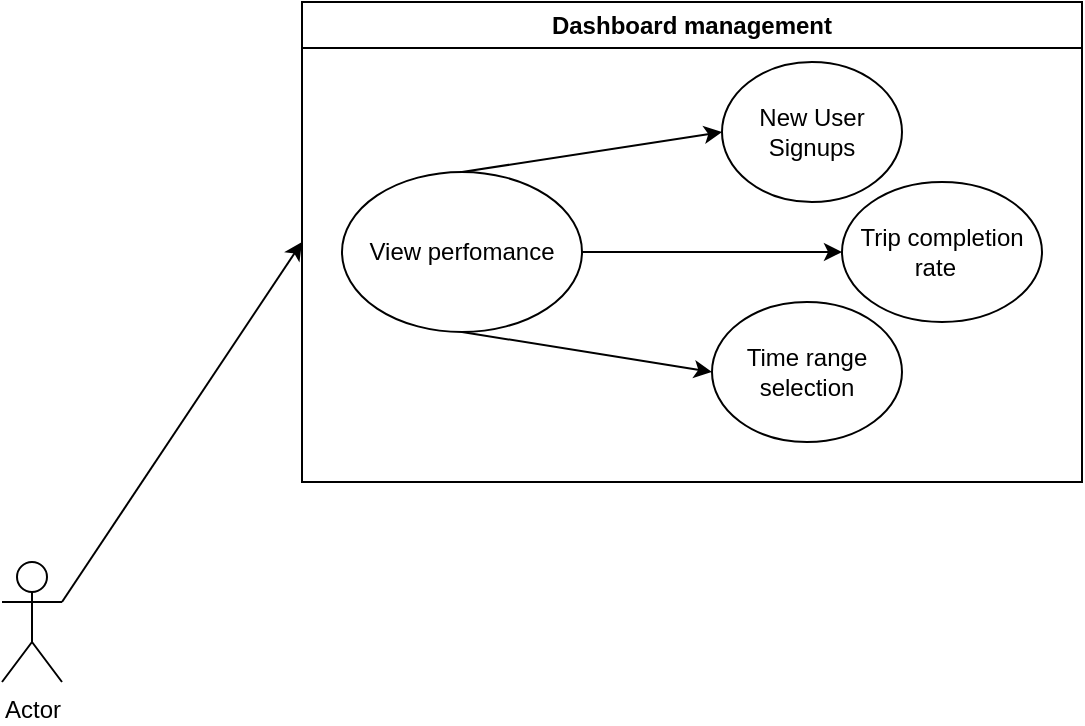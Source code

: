 <mxfile version="25.0.3">
  <diagram name="Page-1" id="Ni3STs8H5t0OCze935WN">
    <mxGraphModel dx="1434" dy="788" grid="1" gridSize="10" guides="1" tooltips="1" connect="1" arrows="1" fold="1" page="1" pageScale="1" pageWidth="850" pageHeight="1100" math="0" shadow="0">
      <root>
        <mxCell id="0" />
        <mxCell id="1" parent="0" />
        <mxCell id="f48hS4eL3U9dTgndGjm5-1" value="Actor" style="shape=umlActor;verticalLabelPosition=bottom;verticalAlign=top;html=1;outlineConnect=0;" vertex="1" parent="1">
          <mxGeometry x="120" y="300" width="30" height="60" as="geometry" />
        </mxCell>
        <mxCell id="f48hS4eL3U9dTgndGjm5-2" value="" style="endArrow=classic;html=1;rounded=0;entryX=0;entryY=0.5;entryDx=0;entryDy=0;" edge="1" parent="1" target="f48hS4eL3U9dTgndGjm5-3">
          <mxGeometry width="50" height="50" relative="1" as="geometry">
            <mxPoint x="150" y="320" as="sourcePoint" />
            <mxPoint x="240" y="240" as="targetPoint" />
          </mxGeometry>
        </mxCell>
        <mxCell id="f48hS4eL3U9dTgndGjm5-3" value="Dashboard management" style="swimlane;whiteSpace=wrap;html=1;" vertex="1" parent="1">
          <mxGeometry x="270" y="20" width="390" height="240" as="geometry" />
        </mxCell>
        <mxCell id="f48hS4eL3U9dTgndGjm5-4" value="View perfomance" style="ellipse;whiteSpace=wrap;html=1;" vertex="1" parent="f48hS4eL3U9dTgndGjm5-3">
          <mxGeometry x="20" y="85" width="120" height="80" as="geometry" />
        </mxCell>
        <mxCell id="f48hS4eL3U9dTgndGjm5-5" value="New User Signups" style="ellipse;whiteSpace=wrap;html=1;" vertex="1" parent="f48hS4eL3U9dTgndGjm5-3">
          <mxGeometry x="210" y="30" width="90" height="70" as="geometry" />
        </mxCell>
        <mxCell id="f48hS4eL3U9dTgndGjm5-6" value="Trip completion&lt;div&gt;rate&amp;nbsp;&amp;nbsp;&lt;/div&gt;" style="ellipse;whiteSpace=wrap;html=1;" vertex="1" parent="f48hS4eL3U9dTgndGjm5-3">
          <mxGeometry x="270" y="90" width="100" height="70" as="geometry" />
        </mxCell>
        <mxCell id="f48hS4eL3U9dTgndGjm5-7" value="Time range selection" style="ellipse;whiteSpace=wrap;html=1;" vertex="1" parent="f48hS4eL3U9dTgndGjm5-3">
          <mxGeometry x="205" y="150" width="95" height="70" as="geometry" />
        </mxCell>
        <mxCell id="f48hS4eL3U9dTgndGjm5-8" value="" style="endArrow=classic;html=1;rounded=0;exitX=0.5;exitY=0;exitDx=0;exitDy=0;entryX=0;entryY=0.5;entryDx=0;entryDy=0;" edge="1" parent="f48hS4eL3U9dTgndGjm5-3" source="f48hS4eL3U9dTgndGjm5-4" target="f48hS4eL3U9dTgndGjm5-5">
          <mxGeometry width="50" height="50" relative="1" as="geometry">
            <mxPoint x="130" y="100" as="sourcePoint" />
            <mxPoint x="180" y="50" as="targetPoint" />
          </mxGeometry>
        </mxCell>
        <mxCell id="f48hS4eL3U9dTgndGjm5-15" value="" style="endArrow=classic;html=1;rounded=0;exitX=1;exitY=0.5;exitDx=0;exitDy=0;entryX=0;entryY=0.5;entryDx=0;entryDy=0;" edge="1" parent="f48hS4eL3U9dTgndGjm5-3" source="f48hS4eL3U9dTgndGjm5-4" target="f48hS4eL3U9dTgndGjm5-6">
          <mxGeometry width="50" height="50" relative="1" as="geometry">
            <mxPoint x="190" y="170" as="sourcePoint" />
            <mxPoint x="240" y="120" as="targetPoint" />
          </mxGeometry>
        </mxCell>
        <mxCell id="f48hS4eL3U9dTgndGjm5-16" value="" style="endArrow=classic;html=1;rounded=0;exitX=0.5;exitY=1;exitDx=0;exitDy=0;entryX=0;entryY=0.5;entryDx=0;entryDy=0;" edge="1" parent="f48hS4eL3U9dTgndGjm5-3" source="f48hS4eL3U9dTgndGjm5-4" target="f48hS4eL3U9dTgndGjm5-7">
          <mxGeometry width="50" height="50" relative="1" as="geometry">
            <mxPoint x="130" y="230" as="sourcePoint" />
            <mxPoint x="180" y="180" as="targetPoint" />
          </mxGeometry>
        </mxCell>
      </root>
    </mxGraphModel>
  </diagram>
</mxfile>
